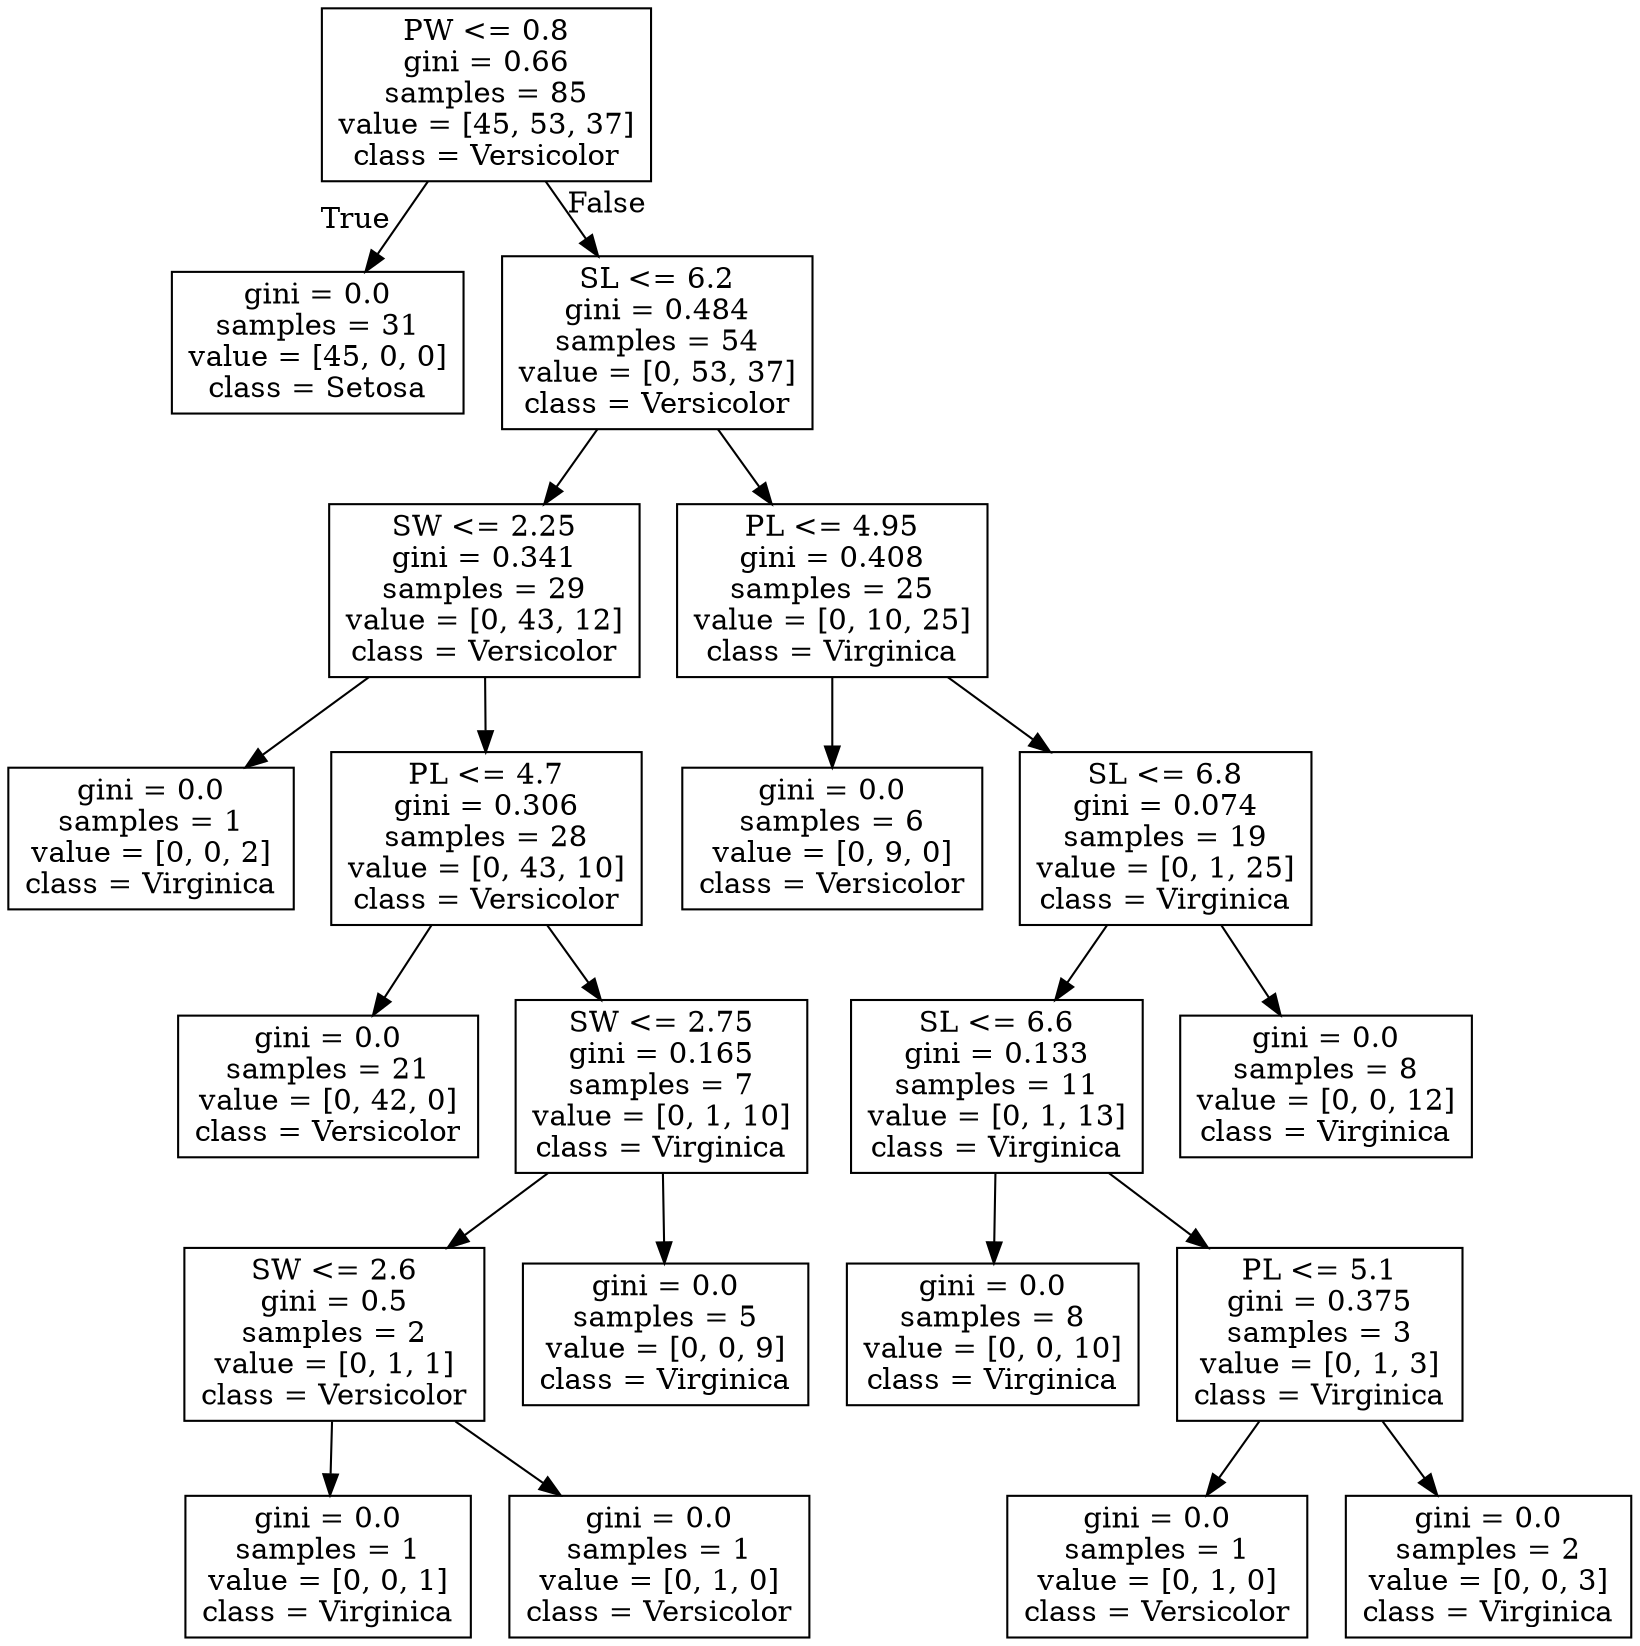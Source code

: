 digraph Tree {
node [shape=box] ;
0 [label="PW <= 0.8\ngini = 0.66\nsamples = 85\nvalue = [45, 53, 37]\nclass = Versicolor"] ;
1 [label="gini = 0.0\nsamples = 31\nvalue = [45, 0, 0]\nclass = Setosa"] ;
0 -> 1 [labeldistance=2.5, labelangle=45, headlabel="True"] ;
2 [label="SL <= 6.2\ngini = 0.484\nsamples = 54\nvalue = [0, 53, 37]\nclass = Versicolor"] ;
0 -> 2 [labeldistance=2.5, labelangle=-45, headlabel="False"] ;
3 [label="SW <= 2.25\ngini = 0.341\nsamples = 29\nvalue = [0, 43, 12]\nclass = Versicolor"] ;
2 -> 3 ;
4 [label="gini = 0.0\nsamples = 1\nvalue = [0, 0, 2]\nclass = Virginica"] ;
3 -> 4 ;
5 [label="PL <= 4.7\ngini = 0.306\nsamples = 28\nvalue = [0, 43, 10]\nclass = Versicolor"] ;
3 -> 5 ;
6 [label="gini = 0.0\nsamples = 21\nvalue = [0, 42, 0]\nclass = Versicolor"] ;
5 -> 6 ;
7 [label="SW <= 2.75\ngini = 0.165\nsamples = 7\nvalue = [0, 1, 10]\nclass = Virginica"] ;
5 -> 7 ;
8 [label="SW <= 2.6\ngini = 0.5\nsamples = 2\nvalue = [0, 1, 1]\nclass = Versicolor"] ;
7 -> 8 ;
9 [label="gini = 0.0\nsamples = 1\nvalue = [0, 0, 1]\nclass = Virginica"] ;
8 -> 9 ;
10 [label="gini = 0.0\nsamples = 1\nvalue = [0, 1, 0]\nclass = Versicolor"] ;
8 -> 10 ;
11 [label="gini = 0.0\nsamples = 5\nvalue = [0, 0, 9]\nclass = Virginica"] ;
7 -> 11 ;
12 [label="PL <= 4.95\ngini = 0.408\nsamples = 25\nvalue = [0, 10, 25]\nclass = Virginica"] ;
2 -> 12 ;
13 [label="gini = 0.0\nsamples = 6\nvalue = [0, 9, 0]\nclass = Versicolor"] ;
12 -> 13 ;
14 [label="SL <= 6.8\ngini = 0.074\nsamples = 19\nvalue = [0, 1, 25]\nclass = Virginica"] ;
12 -> 14 ;
15 [label="SL <= 6.6\ngini = 0.133\nsamples = 11\nvalue = [0, 1, 13]\nclass = Virginica"] ;
14 -> 15 ;
16 [label="gini = 0.0\nsamples = 8\nvalue = [0, 0, 10]\nclass = Virginica"] ;
15 -> 16 ;
17 [label="PL <= 5.1\ngini = 0.375\nsamples = 3\nvalue = [0, 1, 3]\nclass = Virginica"] ;
15 -> 17 ;
18 [label="gini = 0.0\nsamples = 1\nvalue = [0, 1, 0]\nclass = Versicolor"] ;
17 -> 18 ;
19 [label="gini = 0.0\nsamples = 2\nvalue = [0, 0, 3]\nclass = Virginica"] ;
17 -> 19 ;
20 [label="gini = 0.0\nsamples = 8\nvalue = [0, 0, 12]\nclass = Virginica"] ;
14 -> 20 ;
}